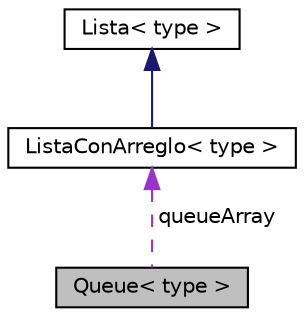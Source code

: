 digraph "Queue&lt; type &gt;"
{
  edge [fontname="Helvetica",fontsize="10",labelfontname="Helvetica",labelfontsize="10"];
  node [fontname="Helvetica",fontsize="10",shape=record];
  Node1 [label="Queue\< type \>",height=0.2,width=0.4,color="black", fillcolor="grey75", style="filled", fontcolor="black"];
  Node2 -> Node1 [dir="back",color="darkorchid3",fontsize="10",style="dashed",label=" queueArray" ];
  Node2 [label="ListaConArreglo\< type \>",height=0.2,width=0.4,color="black", fillcolor="white", style="filled",URL="$class_lista_con_arreglo.html"];
  Node3 -> Node2 [dir="back",color="midnightblue",fontsize="10",style="solid"];
  Node3 [label="Lista\< type \>",height=0.2,width=0.4,color="black", fillcolor="white", style="filled",URL="$class_lista.html"];
}
